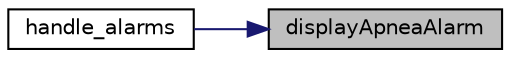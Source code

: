 digraph "displayApneaAlarm"
{
 // LATEX_PDF_SIZE
  edge [fontname="Helvetica",fontsize="10",labelfontname="Helvetica",labelfontsize="10"];
  node [fontname="Helvetica",fontsize="10",shape=record];
  rankdir="RL";
  Node1 [label="displayApneaAlarm",height=0.2,width=0.4,color="black", fillcolor="grey75", style="filled", fontcolor="black",tooltip=" "];
  Node1 -> Node2 [dir="back",color="midnightblue",fontsize="10",style="solid",fontname="Helvetica"];
  Node2 [label="handle_alarms",height=0.2,width=0.4,color="black", fillcolor="white", style="filled",URL="$alarms_8h.html#a3cba6d93113b9bd02800d8f19f3a0c49",tooltip=" "];
}

